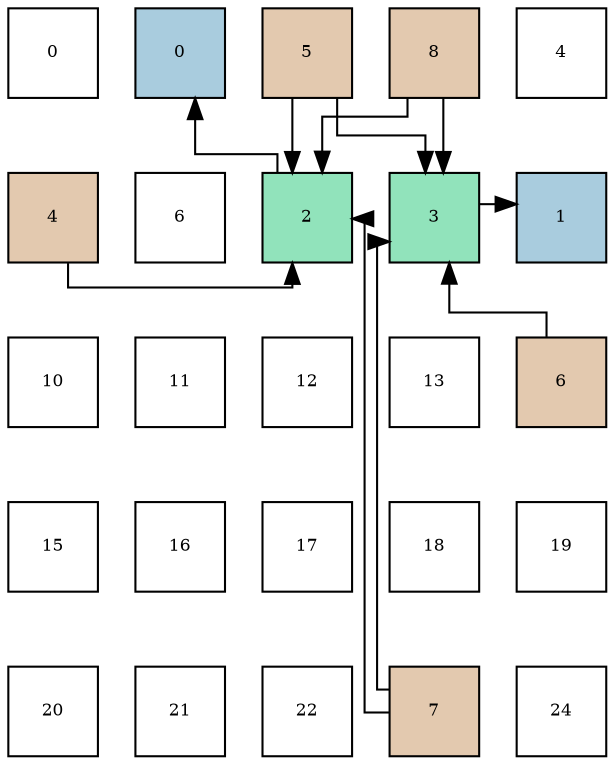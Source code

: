 digraph layout{
 rankdir=TB;
 splines=ortho;
 node [style=filled shape=square fixedsize=true width=0.6];
0[label="0", fontsize=8, fillcolor="#ffffff"];
1[label="0", fontsize=8, fillcolor="#a9ccde"];
2[label="5", fontsize=8, fillcolor="#e3c9af"];
3[label="8", fontsize=8, fillcolor="#e3c9af"];
4[label="4", fontsize=8, fillcolor="#ffffff"];
5[label="4", fontsize=8, fillcolor="#e3c9af"];
6[label="6", fontsize=8, fillcolor="#ffffff"];
7[label="2", fontsize=8, fillcolor="#91e3bb"];
8[label="3", fontsize=8, fillcolor="#91e3bb"];
9[label="1", fontsize=8, fillcolor="#a9ccde"];
10[label="10", fontsize=8, fillcolor="#ffffff"];
11[label="11", fontsize=8, fillcolor="#ffffff"];
12[label="12", fontsize=8, fillcolor="#ffffff"];
13[label="13", fontsize=8, fillcolor="#ffffff"];
14[label="6", fontsize=8, fillcolor="#e3c9af"];
15[label="15", fontsize=8, fillcolor="#ffffff"];
16[label="16", fontsize=8, fillcolor="#ffffff"];
17[label="17", fontsize=8, fillcolor="#ffffff"];
18[label="18", fontsize=8, fillcolor="#ffffff"];
19[label="19", fontsize=8, fillcolor="#ffffff"];
20[label="20", fontsize=8, fillcolor="#ffffff"];
21[label="21", fontsize=8, fillcolor="#ffffff"];
22[label="22", fontsize=8, fillcolor="#ffffff"];
23[label="7", fontsize=8, fillcolor="#e3c9af"];
24[label="24", fontsize=8, fillcolor="#ffffff"];
edge [constraint=false, style=vis];7 -> 1;
8 -> 9;
5 -> 7;
2 -> 7;
2 -> 8;
14 -> 8;
23 -> 7;
23 -> 8;
3 -> 7;
3 -> 8;
edge [constraint=true, style=invis];
0 -> 5 -> 10 -> 15 -> 20;
1 -> 6 -> 11 -> 16 -> 21;
2 -> 7 -> 12 -> 17 -> 22;
3 -> 8 -> 13 -> 18 -> 23;
4 -> 9 -> 14 -> 19 -> 24;
rank = same {0 -> 1 -> 2 -> 3 -> 4};
rank = same {5 -> 6 -> 7 -> 8 -> 9};
rank = same {10 -> 11 -> 12 -> 13 -> 14};
rank = same {15 -> 16 -> 17 -> 18 -> 19};
rank = same {20 -> 21 -> 22 -> 23 -> 24};
}